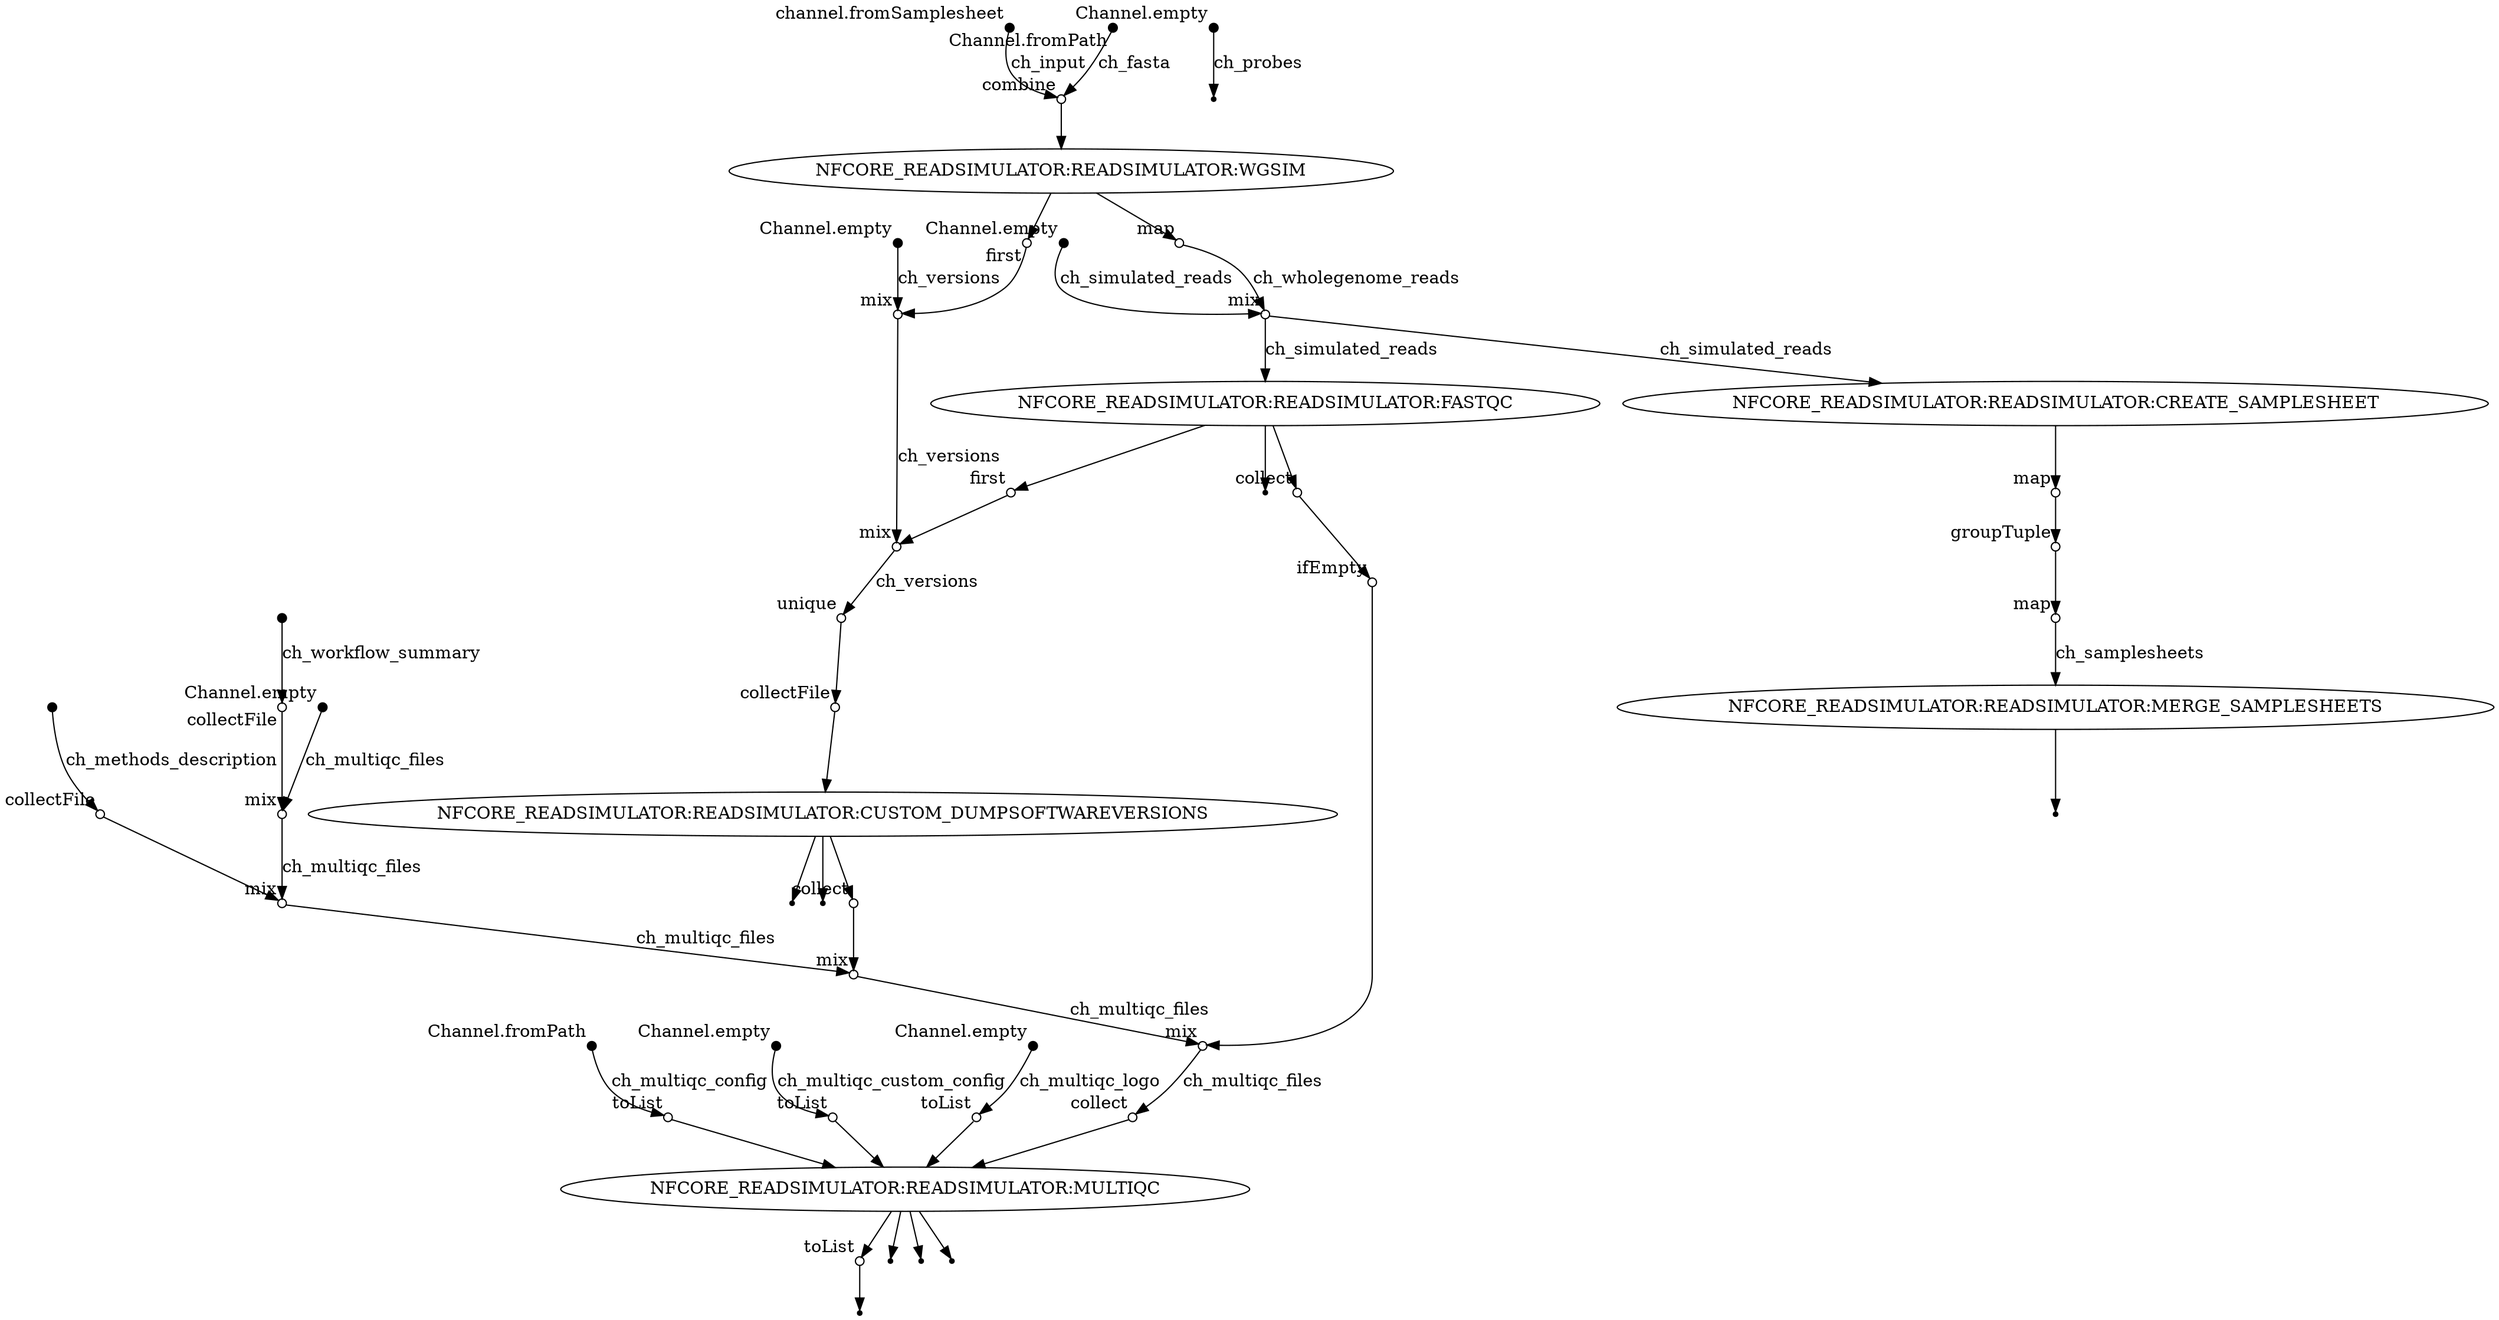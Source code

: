 digraph "readsimulator_dag" {
v0 [shape=point,label="",fixedsize=true,width=0.1,xlabel="Channel.fromPath"];
v43 [shape=circle,label="",fixedsize=true,width=0.1,xlabel="toList"];
v0 -> v43 [label="ch_multiqc_config"];

v1 [shape=point,label="",fixedsize=true,width=0.1,xlabel="Channel.empty"];
v44 [shape=circle,label="",fixedsize=true,width=0.1,xlabel="toList"];
v1 -> v44 [label="ch_multiqc_custom_config"];

v2 [shape=point,label="",fixedsize=true,width=0.1,xlabel="Channel.empty"];
v45 [shape=circle,label="",fixedsize=true,width=0.1,xlabel="toList"];
v2 -> v45 [label="ch_multiqc_logo"];

v3 [shape=point,label="",fixedsize=true,width=0.1,xlabel="Channel.empty"];
v12 [shape=circle,label="",fixedsize=true,width=0.1,xlabel="mix"];
v3 -> v12 [label="ch_versions"];

v4 [shape=point,label="",fixedsize=true,width=0.1,xlabel="channel.fromSamplesheet"];
v9 [shape=circle,label="",fixedsize=true,width=0.1,xlabel="combine"];
v4 -> v9 [label="ch_input"];

v5 [shape=point,label="",fixedsize=true,width=0.1,xlabel="Channel.empty"];
v14 [shape=circle,label="",fixedsize=true,width=0.1,xlabel="mix"];
v5 -> v14 [label="ch_simulated_reads"];

v6 [shape=point,label="",fixedsize=true,width=0.1,xlabel="Channel.fromPath"];
v9 [shape=circle,label="",fixedsize=true,width=0.1,xlabel="combine"];
v6 -> v9 [label="ch_fasta"];

v7 [shape=point,label="",fixedsize=true,width=0.1,xlabel="Channel.empty"];
v8 [shape=point];
v7 -> v8 [label="ch_probes"];

v9 [shape=circle,label="",fixedsize=true,width=0.1,xlabel="combine"];
v10 [label="NFCORE_READSIMULATOR:READSIMULATOR:WGSIM"];
v9 -> v10;

v10 [label="NFCORE_READSIMULATOR:READSIMULATOR:WGSIM"];
v13 [shape=circle,label="",fixedsize=true,width=0.1,xlabel="map"];
v10 -> v13;

v10 [label="NFCORE_READSIMULATOR:READSIMULATOR:WGSIM"];
v11 [shape=circle,label="",fixedsize=true,width=0.1,xlabel="first"];
v10 -> v11;

v11 [shape=circle,label="",fixedsize=true,width=0.1,xlabel="first"];
v12 [shape=circle,label="",fixedsize=true,width=0.1,xlabel="mix"];
v11 -> v12;

v12 [shape=circle,label="",fixedsize=true,width=0.1,xlabel="mix"];
v24 [shape=circle,label="",fixedsize=true,width=0.1,xlabel="mix"];
v12 -> v24 [label="ch_versions"];

v13 [shape=circle,label="",fixedsize=true,width=0.1,xlabel="map"];
v14 [shape=circle,label="",fixedsize=true,width=0.1,xlabel="mix"];
v13 -> v14 [label="ch_wholegenome_reads"];

v14 [shape=circle,label="",fixedsize=true,width=0.1,xlabel="mix"];
v15 [label="NFCORE_READSIMULATOR:READSIMULATOR:CREATE_SAMPLESHEET"];
v14 -> v15 [label="ch_simulated_reads"];

v15 [label="NFCORE_READSIMULATOR:READSIMULATOR:CREATE_SAMPLESHEET"];
v16 [shape=circle,label="",fixedsize=true,width=0.1,xlabel="map"];
v15 -> v16;

v16 [shape=circle,label="",fixedsize=true,width=0.1,xlabel="map"];
v17 [shape=circle,label="",fixedsize=true,width=0.1,xlabel="groupTuple"];
v16 -> v17;

v17 [shape=circle,label="",fixedsize=true,width=0.1,xlabel="groupTuple"];
v18 [shape=circle,label="",fixedsize=true,width=0.1,xlabel="map"];
v17 -> v18;

v18 [shape=circle,label="",fixedsize=true,width=0.1,xlabel="map"];
v19 [label="NFCORE_READSIMULATOR:READSIMULATOR:MERGE_SAMPLESHEETS"];
v18 -> v19 [label="ch_samplesheets"];

v19 [label="NFCORE_READSIMULATOR:READSIMULATOR:MERGE_SAMPLESHEETS"];
v20 [shape=point];
v19 -> v20;

v14 [shape=circle,label="",fixedsize=true,width=0.1,xlabel="mix"];
v21 [label="NFCORE_READSIMULATOR:READSIMULATOR:FASTQC"];
v14 -> v21 [label="ch_simulated_reads"];

v21 [label="NFCORE_READSIMULATOR:READSIMULATOR:FASTQC"];
v22 [shape=point];
v21 -> v22;

v21 [label="NFCORE_READSIMULATOR:READSIMULATOR:FASTQC"];
v39 [shape=circle,label="",fixedsize=true,width=0.1,xlabel="collect"];
v21 -> v39;

v21 [label="NFCORE_READSIMULATOR:READSIMULATOR:FASTQC"];
v23 [shape=circle,label="",fixedsize=true,width=0.1,xlabel="first"];
v21 -> v23;

v23 [shape=circle,label="",fixedsize=true,width=0.1,xlabel="first"];
v24 [shape=circle,label="",fixedsize=true,width=0.1,xlabel="mix"];
v23 -> v24;

v24 [shape=circle,label="",fixedsize=true,width=0.1,xlabel="mix"];
v25 [shape=circle,label="",fixedsize=true,width=0.1,xlabel="unique"];
v24 -> v25 [label="ch_versions"];

v25 [shape=circle,label="",fixedsize=true,width=0.1,xlabel="unique"];
v26 [shape=circle,label="",fixedsize=true,width=0.1,xlabel="collectFile"];
v25 -> v26;

v26 [shape=circle,label="",fixedsize=true,width=0.1,xlabel="collectFile"];
v27 [label="NFCORE_READSIMULATOR:READSIMULATOR:CUSTOM_DUMPSOFTWAREVERSIONS"];
v26 -> v27;

v27 [label="NFCORE_READSIMULATOR:READSIMULATOR:CUSTOM_DUMPSOFTWAREVERSIONS"];
v29 [shape=point];
v27 -> v29;

v27 [label="NFCORE_READSIMULATOR:READSIMULATOR:CUSTOM_DUMPSOFTWAREVERSIONS"];
v37 [shape=circle,label="",fixedsize=true,width=0.1,xlabel="collect"];
v27 -> v37;

v27 [label="NFCORE_READSIMULATOR:READSIMULATOR:CUSTOM_DUMPSOFTWAREVERSIONS"];
v28 [shape=point];
v27 -> v28;

v30 [shape=point,label="",fixedsize=true,width=0.1,xlabel="Channel.empty"];
v33 [shape=circle,label="",fixedsize=true,width=0.1,xlabel="mix"];
v30 -> v33 [label="ch_multiqc_files"];

v31 [shape=point,label="",fixedsize=true,width=0.1];
v32 [shape=circle,label="",fixedsize=true,width=0.1,xlabel="collectFile"];
v31 -> v32 [label="ch_workflow_summary"];

v32 [shape=circle,label="",fixedsize=true,width=0.1,xlabel="collectFile"];
v33 [shape=circle,label="",fixedsize=true,width=0.1,xlabel="mix"];
v32 -> v33;

v33 [shape=circle,label="",fixedsize=true,width=0.1,xlabel="mix"];
v36 [shape=circle,label="",fixedsize=true,width=0.1,xlabel="mix"];
v33 -> v36 [label="ch_multiqc_files"];

v34 [shape=point,label="",fixedsize=true,width=0.1];
v35 [shape=circle,label="",fixedsize=true,width=0.1,xlabel="collectFile"];
v34 -> v35 [label="ch_methods_description"];

v35 [shape=circle,label="",fixedsize=true,width=0.1,xlabel="collectFile"];
v36 [shape=circle,label="",fixedsize=true,width=0.1,xlabel="mix"];
v35 -> v36;

v36 [shape=circle,label="",fixedsize=true,width=0.1,xlabel="mix"];
v38 [shape=circle,label="",fixedsize=true,width=0.1,xlabel="mix"];
v36 -> v38 [label="ch_multiqc_files"];

v37 [shape=circle,label="",fixedsize=true,width=0.1,xlabel="collect"];
v38 [shape=circle,label="",fixedsize=true,width=0.1,xlabel="mix"];
v37 -> v38;

v38 [shape=circle,label="",fixedsize=true,width=0.1,xlabel="mix"];
v41 [shape=circle,label="",fixedsize=true,width=0.1,xlabel="mix"];
v38 -> v41 [label="ch_multiqc_files"];

v39 [shape=circle,label="",fixedsize=true,width=0.1,xlabel="collect"];
v40 [shape=circle,label="",fixedsize=true,width=0.1,xlabel="ifEmpty"];
v39 -> v40;

v40 [shape=circle,label="",fixedsize=true,width=0.1,xlabel="ifEmpty"];
v41 [shape=circle,label="",fixedsize=true,width=0.1,xlabel="mix"];
v40 -> v41;

v41 [shape=circle,label="",fixedsize=true,width=0.1,xlabel="mix"];
v42 [shape=circle,label="",fixedsize=true,width=0.1,xlabel="collect"];
v41 -> v42 [label="ch_multiqc_files"];

v42 [shape=circle,label="",fixedsize=true,width=0.1,xlabel="collect"];
v46 [label="NFCORE_READSIMULATOR:READSIMULATOR:MULTIQC"];
v42 -> v46;

v43 [shape=circle,label="",fixedsize=true,width=0.1,xlabel="toList"];
v46 [label="NFCORE_READSIMULATOR:READSIMULATOR:MULTIQC"];
v43 -> v46;

v44 [shape=circle,label="",fixedsize=true,width=0.1,xlabel="toList"];
v46 [label="NFCORE_READSIMULATOR:READSIMULATOR:MULTIQC"];
v44 -> v46;

v45 [shape=circle,label="",fixedsize=true,width=0.1,xlabel="toList"];
v46 [label="NFCORE_READSIMULATOR:READSIMULATOR:MULTIQC"];
v45 -> v46;

v46 [label="NFCORE_READSIMULATOR:READSIMULATOR:MULTIQC"];
v50 [shape=circle,label="",fixedsize=true,width=0.1,xlabel="toList"];
v46 -> v50;

v46 [label="NFCORE_READSIMULATOR:READSIMULATOR:MULTIQC"];
v49 [shape=point];
v46 -> v49;

v46 [label="NFCORE_READSIMULATOR:READSIMULATOR:MULTIQC"];
v48 [shape=point];
v46 -> v48;

v46 [label="NFCORE_READSIMULATOR:READSIMULATOR:MULTIQC"];
v47 [shape=point];
v46 -> v47;

v50 [shape=circle,label="",fixedsize=true,width=0.1,xlabel="toList"];
v51 [shape=point];
v50 -> v51;

}
